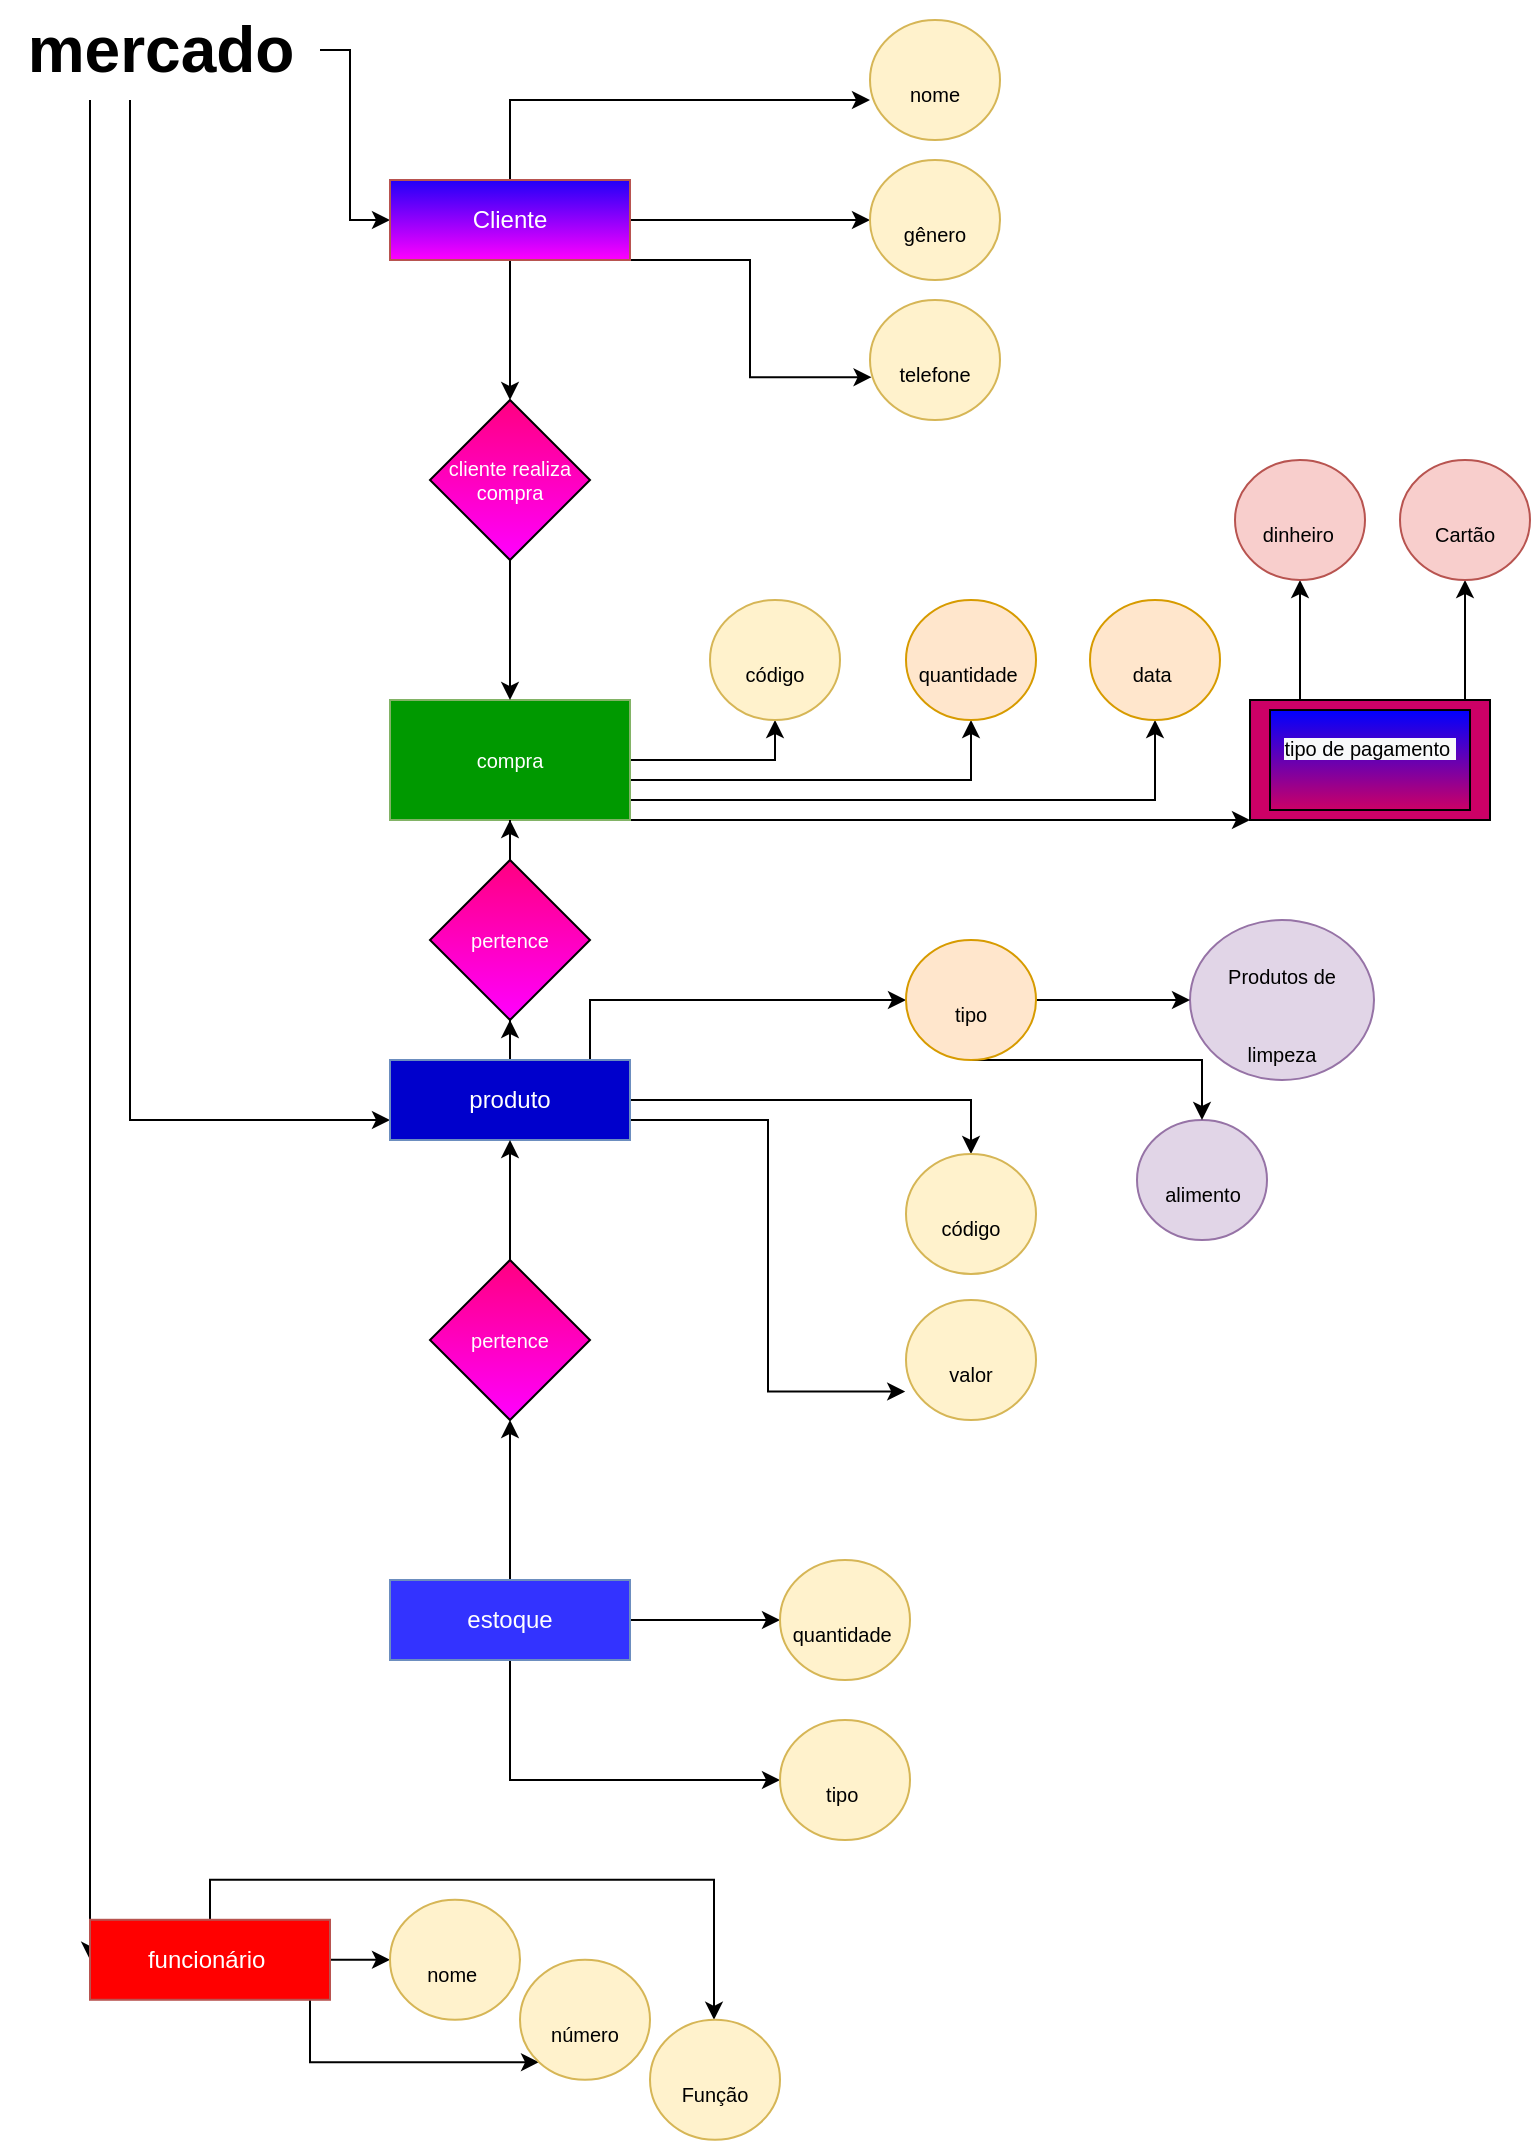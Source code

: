 <mxfile version="20.5.0" type="device"><diagram id="C5RBs43oDa-KdzZeNtuy" name="Page-1"><mxGraphModel dx="3858" dy="3607" grid="1" gridSize="10" guides="1" tooltips="1" connect="1" arrows="1" fold="1" page="1" pageScale="1" pageWidth="827" pageHeight="1169" math="0" shadow="0"><root><mxCell id="WIyWlLk6GJQsqaUBKTNV-0"/><mxCell id="WIyWlLk6GJQsqaUBKTNV-1" parent="WIyWlLk6GJQsqaUBKTNV-0"/><mxCell id="FaEuZEDlU63xyXVW9r_k-43" style="edgeStyle=orthogonalEdgeStyle;rounded=0;orthogonalLoop=1;jettySize=auto;html=1;entryX=0;entryY=0.5;entryDx=0;entryDy=0;fontSize=32;" edge="1" parent="WIyWlLk6GJQsqaUBKTNV-1" source="FaEuZEDlU63xyXVW9r_k-22" target="FaEuZEDlU63xyXVW9r_k-23"><mxGeometry relative="1" as="geometry"><Array as="points"><mxPoint x="-1460" y="-2295"/><mxPoint x="-1460" y="-2210"/></Array></mxGeometry></mxCell><mxCell id="FaEuZEDlU63xyXVW9r_k-48" style="edgeStyle=orthogonalEdgeStyle;rounded=0;orthogonalLoop=1;jettySize=auto;html=1;fontSize=32;entryX=0;entryY=0.75;entryDx=0;entryDy=0;" edge="1" parent="WIyWlLk6GJQsqaUBKTNV-1" source="FaEuZEDlU63xyXVW9r_k-22" target="FaEuZEDlU63xyXVW9r_k-37"><mxGeometry relative="1" as="geometry"><mxPoint x="-1440" y="-2030" as="targetPoint"/><Array as="points"><mxPoint x="-1570" y="-1760"/></Array></mxGeometry></mxCell><mxCell id="FaEuZEDlU63xyXVW9r_k-121" style="edgeStyle=orthogonalEdgeStyle;rounded=0;orthogonalLoop=1;jettySize=auto;html=1;entryX=0;entryY=0.5;entryDx=0;entryDy=0;fontSize=10;" edge="1" parent="WIyWlLk6GJQsqaUBKTNV-1" source="FaEuZEDlU63xyXVW9r_k-22" target="FaEuZEDlU63xyXVW9r_k-118"><mxGeometry relative="1" as="geometry"><Array as="points"><mxPoint x="-1590" y="-1530"/></Array></mxGeometry></mxCell><mxCell id="FaEuZEDlU63xyXVW9r_k-22" value="&lt;b&gt;mercado&lt;/b&gt;" style="text;html=1;align=center;verticalAlign=middle;resizable=0;points=[];autosize=1;strokeColor=none;fillColor=none;fontSize=32;" vertex="1" parent="WIyWlLk6GJQsqaUBKTNV-1"><mxGeometry x="-1635" y="-2320" width="160" height="50" as="geometry"/></mxCell><mxCell id="FaEuZEDlU63xyXVW9r_k-81" style="edgeStyle=orthogonalEdgeStyle;rounded=0;orthogonalLoop=1;jettySize=auto;html=1;entryX=0;entryY=0.667;entryDx=0;entryDy=0;entryPerimeter=0;fontSize=10;" edge="1" parent="WIyWlLk6GJQsqaUBKTNV-1" source="FaEuZEDlU63xyXVW9r_k-23" target="FaEuZEDlU63xyXVW9r_k-68"><mxGeometry relative="1" as="geometry"><Array as="points"><mxPoint x="-1380" y="-2270"/></Array></mxGeometry></mxCell><mxCell id="FaEuZEDlU63xyXVW9r_k-82" style="edgeStyle=orthogonalEdgeStyle;rounded=0;orthogonalLoop=1;jettySize=auto;html=1;fontSize=10;" edge="1" parent="WIyWlLk6GJQsqaUBKTNV-1" source="FaEuZEDlU63xyXVW9r_k-23" target="FaEuZEDlU63xyXVW9r_k-71"><mxGeometry relative="1" as="geometry"/></mxCell><mxCell id="FaEuZEDlU63xyXVW9r_k-83" style="edgeStyle=orthogonalEdgeStyle;rounded=0;orthogonalLoop=1;jettySize=auto;html=1;entryX=0.012;entryY=0.643;entryDx=0;entryDy=0;entryPerimeter=0;fontSize=10;" edge="1" parent="WIyWlLk6GJQsqaUBKTNV-1" source="FaEuZEDlU63xyXVW9r_k-23" target="FaEuZEDlU63xyXVW9r_k-72"><mxGeometry relative="1" as="geometry"><Array as="points"><mxPoint x="-1260" y="-2190"/><mxPoint x="-1260" y="-2131"/></Array></mxGeometry></mxCell><mxCell id="FaEuZEDlU63xyXVW9r_k-146" style="edgeStyle=orthogonalEdgeStyle;rounded=0;orthogonalLoop=1;jettySize=auto;html=1;entryX=0.5;entryY=0;entryDx=0;entryDy=0;fontSize=10;fontColor=#FFFFFF;" edge="1" parent="WIyWlLk6GJQsqaUBKTNV-1" source="FaEuZEDlU63xyXVW9r_k-23" target="FaEuZEDlU63xyXVW9r_k-145"><mxGeometry relative="1" as="geometry"/></mxCell><mxCell id="FaEuZEDlU63xyXVW9r_k-23" value="&lt;font color=&quot;#ffffff&quot;&gt;Cliente&lt;/font&gt;" style="rounded=0;whiteSpace=wrap;html=1;fillColor=#2100F8;strokeColor=#b85450;gradientColor=#FF00FF;" vertex="1" parent="WIyWlLk6GJQsqaUBKTNV-1"><mxGeometry x="-1440" y="-2230" width="120" height="40" as="geometry"/></mxCell><mxCell id="FaEuZEDlU63xyXVW9r_k-41" style="edgeStyle=orthogonalEdgeStyle;rounded=0;orthogonalLoop=1;jettySize=auto;html=1;entryX=0.5;entryY=0;entryDx=0;entryDy=0;fontSize=32;" edge="1" parent="WIyWlLk6GJQsqaUBKTNV-1" source="FaEuZEDlU63xyXVW9r_k-37" target="FaEuZEDlU63xyXVW9r_k-73"><mxGeometry relative="1" as="geometry"><mxPoint x="-1270" y="-1770" as="targetPoint"/></mxGeometry></mxCell><mxCell id="FaEuZEDlU63xyXVW9r_k-84" style="edgeStyle=orthogonalEdgeStyle;rounded=0;orthogonalLoop=1;jettySize=auto;html=1;entryX=-0.006;entryY=0.763;entryDx=0;entryDy=0;entryPerimeter=0;fontSize=10;" edge="1" parent="WIyWlLk6GJQsqaUBKTNV-1" source="FaEuZEDlU63xyXVW9r_k-37" target="FaEuZEDlU63xyXVW9r_k-74"><mxGeometry relative="1" as="geometry"><Array as="points"><mxPoint x="-1251" y="-1760"/><mxPoint x="-1251" y="-1624"/></Array></mxGeometry></mxCell><mxCell id="FaEuZEDlU63xyXVW9r_k-136" style="edgeStyle=orthogonalEdgeStyle;rounded=0;orthogonalLoop=1;jettySize=auto;html=1;fontSize=10;" edge="1" parent="WIyWlLk6GJQsqaUBKTNV-1" source="FaEuZEDlU63xyXVW9r_k-37" target="FaEuZEDlU63xyXVW9r_k-133"><mxGeometry relative="1" as="geometry"><Array as="points"><mxPoint x="-1340" y="-1820"/></Array></mxGeometry></mxCell><mxCell id="FaEuZEDlU63xyXVW9r_k-152" style="edgeStyle=orthogonalEdgeStyle;rounded=0;orthogonalLoop=1;jettySize=auto;html=1;entryX=0.5;entryY=1;entryDx=0;entryDy=0;fontSize=10;fontColor=#FFFFFF;" edge="1" parent="WIyWlLk6GJQsqaUBKTNV-1" source="FaEuZEDlU63xyXVW9r_k-37" target="FaEuZEDlU63xyXVW9r_k-151"><mxGeometry relative="1" as="geometry"/></mxCell><mxCell id="FaEuZEDlU63xyXVW9r_k-37" value="&lt;font color=&quot;#ffffff&quot;&gt;produto&lt;/font&gt;" style="rounded=0;whiteSpace=wrap;html=1;fillColor=#0000CC;strokeColor=#6c8ebf;" vertex="1" parent="WIyWlLk6GJQsqaUBKTNV-1"><mxGeometry x="-1440" y="-1790" width="120" height="40" as="geometry"/></mxCell><mxCell id="FaEuZEDlU63xyXVW9r_k-68" value="&lt;font size=&quot;1&quot;&gt;nome&lt;/font&gt;" style="ellipse;whiteSpace=wrap;html=1;fontSize=32;fillColor=#fff2cc;strokeColor=#d6b656;" vertex="1" parent="WIyWlLk6GJQsqaUBKTNV-1"><mxGeometry x="-1200" y="-2310" width="65" height="60" as="geometry"/></mxCell><mxCell id="FaEuZEDlU63xyXVW9r_k-71" value="&lt;font size=&quot;1&quot;&gt;gênero&lt;/font&gt;" style="ellipse;whiteSpace=wrap;html=1;fontSize=32;fillColor=#fff2cc;strokeColor=#d6b656;" vertex="1" parent="WIyWlLk6GJQsqaUBKTNV-1"><mxGeometry x="-1200" y="-2240" width="65" height="60" as="geometry"/></mxCell><mxCell id="FaEuZEDlU63xyXVW9r_k-72" value="&lt;font size=&quot;1&quot;&gt;telefone&lt;/font&gt;" style="ellipse;whiteSpace=wrap;html=1;fontSize=32;fillColor=#fff2cc;strokeColor=#d6b656;" vertex="1" parent="WIyWlLk6GJQsqaUBKTNV-1"><mxGeometry x="-1200" y="-2170" width="65" height="60" as="geometry"/></mxCell><mxCell id="FaEuZEDlU63xyXVW9r_k-73" value="&lt;font size=&quot;1&quot;&gt;código&lt;/font&gt;" style="ellipse;whiteSpace=wrap;html=1;fontSize=32;fillColor=#fff2cc;strokeColor=#d6b656;" vertex="1" parent="WIyWlLk6GJQsqaUBKTNV-1"><mxGeometry x="-1182" y="-1743" width="65" height="60" as="geometry"/></mxCell><mxCell id="FaEuZEDlU63xyXVW9r_k-74" value="&lt;font size=&quot;1&quot;&gt;valor&lt;/font&gt;" style="ellipse;whiteSpace=wrap;html=1;fontSize=32;fillColor=#fff2cc;strokeColor=#d6b656;" vertex="1" parent="WIyWlLk6GJQsqaUBKTNV-1"><mxGeometry x="-1182" y="-1670" width="65" height="60" as="geometry"/></mxCell><mxCell id="FaEuZEDlU63xyXVW9r_k-86" value="&lt;font size=&quot;1&quot;&gt;alimento&lt;/font&gt;" style="ellipse;whiteSpace=wrap;html=1;fontSize=32;fillColor=#e1d5e7;strokeColor=#9673a6;" vertex="1" parent="WIyWlLk6GJQsqaUBKTNV-1"><mxGeometry x="-1066.5" y="-1760" width="65" height="60" as="geometry"/></mxCell><mxCell id="FaEuZEDlU63xyXVW9r_k-87" value="&lt;font size=&quot;1&quot;&gt;Produtos de limpeza&lt;/font&gt;" style="ellipse;whiteSpace=wrap;html=1;fontSize=32;fillColor=#e1d5e7;strokeColor=#9673a6;" vertex="1" parent="WIyWlLk6GJQsqaUBKTNV-1"><mxGeometry x="-1040" y="-1860" width="92" height="80" as="geometry"/></mxCell><mxCell id="FaEuZEDlU63xyXVW9r_k-95" style="edgeStyle=orthogonalEdgeStyle;rounded=0;orthogonalLoop=1;jettySize=auto;html=1;entryX=0.5;entryY=1;entryDx=0;entryDy=0;fontSize=10;" edge="1" parent="WIyWlLk6GJQsqaUBKTNV-1" source="FaEuZEDlU63xyXVW9r_k-88" target="FaEuZEDlU63xyXVW9r_k-91"><mxGeometry relative="1" as="geometry"/></mxCell><mxCell id="FaEuZEDlU63xyXVW9r_k-96" style="edgeStyle=orthogonalEdgeStyle;rounded=0;orthogonalLoop=1;jettySize=auto;html=1;entryX=0.5;entryY=1;entryDx=0;entryDy=0;fontSize=10;" edge="1" parent="WIyWlLk6GJQsqaUBKTNV-1" source="FaEuZEDlU63xyXVW9r_k-88" target="FaEuZEDlU63xyXVW9r_k-92"><mxGeometry relative="1" as="geometry"><Array as="points"><mxPoint x="-1150" y="-1930"/></Array></mxGeometry></mxCell><mxCell id="FaEuZEDlU63xyXVW9r_k-97" style="edgeStyle=orthogonalEdgeStyle;rounded=0;orthogonalLoop=1;jettySize=auto;html=1;entryX=0.5;entryY=1;entryDx=0;entryDy=0;fontSize=10;" edge="1" parent="WIyWlLk6GJQsqaUBKTNV-1" source="FaEuZEDlU63xyXVW9r_k-88" target="FaEuZEDlU63xyXVW9r_k-93"><mxGeometry relative="1" as="geometry"><Array as="points"><mxPoint x="-1057" y="-1920"/></Array></mxGeometry></mxCell><mxCell id="FaEuZEDlU63xyXVW9r_k-100" style="edgeStyle=orthogonalEdgeStyle;rounded=0;orthogonalLoop=1;jettySize=auto;html=1;fontSize=10;" edge="1" parent="WIyWlLk6GJQsqaUBKTNV-1" source="FaEuZEDlU63xyXVW9r_k-88" target="FaEuZEDlU63xyXVW9r_k-99"><mxGeometry relative="1" as="geometry"><Array as="points"><mxPoint x="-1060" y="-1910"/><mxPoint x="-1060" y="-1910"/></Array></mxGeometry></mxCell><mxCell id="FaEuZEDlU63xyXVW9r_k-88" value="&lt;font color=&quot;#ffffff&quot;&gt;compra&lt;/font&gt;" style="rounded=0;whiteSpace=wrap;html=1;fontSize=10;fillColor=#009900;strokeColor=#82b366;" vertex="1" parent="WIyWlLk6GJQsqaUBKTNV-1"><mxGeometry x="-1440" y="-1970" width="120" height="60" as="geometry"/></mxCell><mxCell id="FaEuZEDlU63xyXVW9r_k-91" value="&lt;font size=&quot;1&quot;&gt;código&lt;/font&gt;" style="ellipse;whiteSpace=wrap;html=1;fontSize=32;fillColor=#fff2cc;strokeColor=#d6b656;" vertex="1" parent="WIyWlLk6GJQsqaUBKTNV-1"><mxGeometry x="-1280" y="-2020" width="65" height="60" as="geometry"/></mxCell><mxCell id="FaEuZEDlU63xyXVW9r_k-92" value="&lt;font size=&quot;1&quot;&gt;quantidade&amp;nbsp;&lt;/font&gt;" style="ellipse;whiteSpace=wrap;html=1;fontSize=32;fillColor=#ffe6cc;strokeColor=#d79b00;" vertex="1" parent="WIyWlLk6GJQsqaUBKTNV-1"><mxGeometry x="-1182" y="-2020" width="65" height="60" as="geometry"/></mxCell><mxCell id="FaEuZEDlU63xyXVW9r_k-93" value="&lt;font size=&quot;1&quot;&gt;data&amp;nbsp;&lt;/font&gt;" style="ellipse;whiteSpace=wrap;html=1;fontSize=32;fillColor=#ffe6cc;strokeColor=#d79b00;" vertex="1" parent="WIyWlLk6GJQsqaUBKTNV-1"><mxGeometry x="-1090" y="-2020" width="65" height="60" as="geometry"/></mxCell><mxCell id="FaEuZEDlU63xyXVW9r_k-113" style="edgeStyle=orthogonalEdgeStyle;rounded=0;orthogonalLoop=1;jettySize=auto;html=1;exitX=0.75;exitY=0;exitDx=0;exitDy=0;entryX=0.5;entryY=1;entryDx=0;entryDy=0;fontSize=10;" edge="1" parent="WIyWlLk6GJQsqaUBKTNV-1" source="FaEuZEDlU63xyXVW9r_k-99" target="FaEuZEDlU63xyXVW9r_k-102"><mxGeometry relative="1" as="geometry"><Array as="points"><mxPoint x="-902" y="-1970"/></Array></mxGeometry></mxCell><mxCell id="FaEuZEDlU63xyXVW9r_k-117" style="edgeStyle=orthogonalEdgeStyle;rounded=0;orthogonalLoop=1;jettySize=auto;html=1;fontSize=10;" edge="1" parent="WIyWlLk6GJQsqaUBKTNV-1" source="FaEuZEDlU63xyXVW9r_k-99" target="FaEuZEDlU63xyXVW9r_k-110"><mxGeometry relative="1" as="geometry"><Array as="points"><mxPoint x="-985" y="-1990"/><mxPoint x="-985" y="-1990"/></Array></mxGeometry></mxCell><mxCell id="FaEuZEDlU63xyXVW9r_k-99" value="" style="rounded=0;whiteSpace=wrap;html=1;fontSize=10;fillColor=#CC0066;" vertex="1" parent="WIyWlLk6GJQsqaUBKTNV-1"><mxGeometry x="-1010" y="-1970" width="120" height="60" as="geometry"/></mxCell><mxCell id="FaEuZEDlU63xyXVW9r_k-102" value="&lt;font size=&quot;1&quot;&gt;Cartão&lt;/font&gt;" style="ellipse;whiteSpace=wrap;html=1;fontSize=32;fillColor=#f8cecc;strokeColor=#b85450;" vertex="1" parent="WIyWlLk6GJQsqaUBKTNV-1"><mxGeometry x="-935" y="-2090" width="65" height="60" as="geometry"/></mxCell><mxCell id="FaEuZEDlU63xyXVW9r_k-103" value="&#10;&lt;span style=&quot;color: rgb(0, 0, 0); font-family: Helvetica; font-size: 10px; font-style: normal; font-variant-ligatures: normal; font-variant-caps: normal; font-weight: 400; letter-spacing: normal; orphans: 2; text-align: center; text-indent: 0px; text-transform: none; widows: 2; word-spacing: 0px; -webkit-text-stroke-width: 0px; background-color: rgb(248, 249, 250); text-decoration-thickness: initial; text-decoration-style: initial; text-decoration-color: initial; float: none; display: inline !important;&quot;&gt;tipo de pagamento&amp;nbsp;&lt;/span&gt;&#10;&#10;" style="rounded=0;whiteSpace=wrap;html=1;fontSize=10;gradientColor=#CC0066;fillColor=#0000FF;" vertex="1" parent="WIyWlLk6GJQsqaUBKTNV-1"><mxGeometry x="-1000" y="-1965" width="100" height="50" as="geometry"/></mxCell><mxCell id="FaEuZEDlU63xyXVW9r_k-110" value="&lt;font size=&quot;1&quot;&gt;dinheiro&amp;nbsp;&lt;/font&gt;" style="ellipse;whiteSpace=wrap;html=1;fontSize=32;fillColor=#f8cecc;strokeColor=#b85450;" vertex="1" parent="WIyWlLk6GJQsqaUBKTNV-1"><mxGeometry x="-1017.5" y="-2090" width="65" height="60" as="geometry"/></mxCell><mxCell id="FaEuZEDlU63xyXVW9r_k-129" style="edgeStyle=orthogonalEdgeStyle;rounded=0;orthogonalLoop=1;jettySize=auto;html=1;entryX=0;entryY=0.5;entryDx=0;entryDy=0;fontSize=10;" edge="1" parent="WIyWlLk6GJQsqaUBKTNV-1" source="FaEuZEDlU63xyXVW9r_k-118" target="FaEuZEDlU63xyXVW9r_k-125"><mxGeometry relative="1" as="geometry"/></mxCell><mxCell id="FaEuZEDlU63xyXVW9r_k-130" style="edgeStyle=orthogonalEdgeStyle;rounded=0;orthogonalLoop=1;jettySize=auto;html=1;entryX=0;entryY=1;entryDx=0;entryDy=0;fontSize=10;" edge="1" parent="WIyWlLk6GJQsqaUBKTNV-1" source="FaEuZEDlU63xyXVW9r_k-118" target="FaEuZEDlU63xyXVW9r_k-126"><mxGeometry relative="1" as="geometry"><Array as="points"><mxPoint x="-1480" y="-1289.11"/></Array></mxGeometry></mxCell><mxCell id="FaEuZEDlU63xyXVW9r_k-132" style="edgeStyle=orthogonalEdgeStyle;rounded=0;orthogonalLoop=1;jettySize=auto;html=1;fontSize=10;" edge="1" parent="WIyWlLk6GJQsqaUBKTNV-1" source="FaEuZEDlU63xyXVW9r_k-118" target="FaEuZEDlU63xyXVW9r_k-128"><mxGeometry relative="1" as="geometry"><Array as="points"><mxPoint x="-1530" y="-1380.11"/><mxPoint x="-1278" y="-1380.11"/></Array></mxGeometry></mxCell><mxCell id="FaEuZEDlU63xyXVW9r_k-118" value="&lt;font color=&quot;#ffffff&quot;&gt;funcionário&amp;nbsp;&lt;/font&gt;" style="rounded=0;whiteSpace=wrap;html=1;fillColor=#FF0000;strokeColor=#b85450;" vertex="1" parent="WIyWlLk6GJQsqaUBKTNV-1"><mxGeometry x="-1590" y="-1360.11" width="120" height="40" as="geometry"/></mxCell><mxCell id="FaEuZEDlU63xyXVW9r_k-125" value="&lt;font size=&quot;1&quot;&gt;nome&amp;nbsp;&lt;/font&gt;" style="ellipse;whiteSpace=wrap;html=1;fontSize=32;fillColor=#fff2cc;strokeColor=#d6b656;" vertex="1" parent="WIyWlLk6GJQsqaUBKTNV-1"><mxGeometry x="-1440" y="-1370.11" width="65" height="60" as="geometry"/></mxCell><mxCell id="FaEuZEDlU63xyXVW9r_k-126" value="&lt;font size=&quot;1&quot;&gt;número&lt;/font&gt;" style="ellipse;whiteSpace=wrap;html=1;fontSize=32;fillColor=#fff2cc;strokeColor=#d6b656;" vertex="1" parent="WIyWlLk6GJQsqaUBKTNV-1"><mxGeometry x="-1375" y="-1340.11" width="65" height="60" as="geometry"/></mxCell><mxCell id="FaEuZEDlU63xyXVW9r_k-128" value="&lt;font size=&quot;1&quot;&gt;Função&lt;/font&gt;" style="ellipse;whiteSpace=wrap;html=1;fontSize=32;fillColor=#fff2cc;strokeColor=#d6b656;" vertex="1" parent="WIyWlLk6GJQsqaUBKTNV-1"><mxGeometry x="-1310" y="-1310.11" width="65" height="60" as="geometry"/></mxCell><mxCell id="FaEuZEDlU63xyXVW9r_k-134" style="edgeStyle=orthogonalEdgeStyle;rounded=0;orthogonalLoop=1;jettySize=auto;html=1;entryX=0;entryY=0.5;entryDx=0;entryDy=0;fontSize=10;" edge="1" parent="WIyWlLk6GJQsqaUBKTNV-1" source="FaEuZEDlU63xyXVW9r_k-133" target="FaEuZEDlU63xyXVW9r_k-87"><mxGeometry relative="1" as="geometry"/></mxCell><mxCell id="FaEuZEDlU63xyXVW9r_k-135" style="edgeStyle=orthogonalEdgeStyle;rounded=0;orthogonalLoop=1;jettySize=auto;html=1;fontSize=10;" edge="1" parent="WIyWlLk6GJQsqaUBKTNV-1" source="FaEuZEDlU63xyXVW9r_k-133" target="FaEuZEDlU63xyXVW9r_k-86"><mxGeometry relative="1" as="geometry"><Array as="points"><mxPoint x="-1034" y="-1790"/></Array></mxGeometry></mxCell><mxCell id="FaEuZEDlU63xyXVW9r_k-133" value="&lt;font size=&quot;1&quot;&gt;tipo&lt;/font&gt;" style="ellipse;whiteSpace=wrap;html=1;fontSize=32;fillColor=#ffe6cc;strokeColor=#d79b00;" vertex="1" parent="WIyWlLk6GJQsqaUBKTNV-1"><mxGeometry x="-1182" y="-1850" width="65" height="60" as="geometry"/></mxCell><mxCell id="FaEuZEDlU63xyXVW9r_k-143" style="edgeStyle=orthogonalEdgeStyle;rounded=0;orthogonalLoop=1;jettySize=auto;html=1;fontSize=10;fontColor=#FFFFFF;" edge="1" parent="WIyWlLk6GJQsqaUBKTNV-1" source="FaEuZEDlU63xyXVW9r_k-137" target="FaEuZEDlU63xyXVW9r_k-141"><mxGeometry relative="1" as="geometry"/></mxCell><mxCell id="FaEuZEDlU63xyXVW9r_k-144" style="edgeStyle=orthogonalEdgeStyle;rounded=0;orthogonalLoop=1;jettySize=auto;html=1;entryX=0;entryY=0.5;entryDx=0;entryDy=0;fontSize=10;fontColor=#FFFFFF;" edge="1" parent="WIyWlLk6GJQsqaUBKTNV-1" source="FaEuZEDlU63xyXVW9r_k-137" target="FaEuZEDlU63xyXVW9r_k-142"><mxGeometry relative="1" as="geometry"><Array as="points"><mxPoint x="-1380" y="-1430"/></Array></mxGeometry></mxCell><mxCell id="FaEuZEDlU63xyXVW9r_k-155" style="edgeStyle=orthogonalEdgeStyle;rounded=0;orthogonalLoop=1;jettySize=auto;html=1;entryX=0.5;entryY=1;entryDx=0;entryDy=0;fontSize=10;fontColor=#FFFFFF;" edge="1" parent="WIyWlLk6GJQsqaUBKTNV-1" source="FaEuZEDlU63xyXVW9r_k-137" target="FaEuZEDlU63xyXVW9r_k-154"><mxGeometry relative="1" as="geometry"/></mxCell><mxCell id="FaEuZEDlU63xyXVW9r_k-137" value="&lt;font color=&quot;#ffffff&quot;&gt;estoque&lt;/font&gt;" style="rounded=0;whiteSpace=wrap;html=1;fillColor=#3333FF;strokeColor=#6c8ebf;" vertex="1" parent="WIyWlLk6GJQsqaUBKTNV-1"><mxGeometry x="-1440" y="-1530" width="120" height="40" as="geometry"/></mxCell><mxCell id="FaEuZEDlU63xyXVW9r_k-141" value="&lt;font size=&quot;1&quot;&gt;quantidade&amp;nbsp;&lt;/font&gt;" style="ellipse;whiteSpace=wrap;html=1;fontSize=32;fillColor=#fff2cc;strokeColor=#d6b656;" vertex="1" parent="WIyWlLk6GJQsqaUBKTNV-1"><mxGeometry x="-1245" y="-1540" width="65" height="60" as="geometry"/></mxCell><mxCell id="FaEuZEDlU63xyXVW9r_k-142" value="&lt;font size=&quot;1&quot;&gt;tipo&amp;nbsp;&lt;/font&gt;" style="ellipse;whiteSpace=wrap;html=1;fontSize=32;fillColor=#fff2cc;strokeColor=#d6b656;" vertex="1" parent="WIyWlLk6GJQsqaUBKTNV-1"><mxGeometry x="-1245" y="-1460" width="65" height="60" as="geometry"/></mxCell><mxCell id="FaEuZEDlU63xyXVW9r_k-147" style="edgeStyle=orthogonalEdgeStyle;rounded=0;orthogonalLoop=1;jettySize=auto;html=1;fontSize=10;fontColor=#FFFFFF;" edge="1" parent="WIyWlLk6GJQsqaUBKTNV-1" source="FaEuZEDlU63xyXVW9r_k-145" target="FaEuZEDlU63xyXVW9r_k-88"><mxGeometry relative="1" as="geometry"/></mxCell><mxCell id="FaEuZEDlU63xyXVW9r_k-145" value="cliente realiza compra" style="rhombus;whiteSpace=wrap;html=1;fontSize=10;fontColor=#FFFFFF;fillColor=#FF0080;gradientColor=#FF00FF;" vertex="1" parent="WIyWlLk6GJQsqaUBKTNV-1"><mxGeometry x="-1420" y="-2120" width="80" height="80" as="geometry"/></mxCell><mxCell id="FaEuZEDlU63xyXVW9r_k-153" style="edgeStyle=orthogonalEdgeStyle;rounded=0;orthogonalLoop=1;jettySize=auto;html=1;entryX=0.5;entryY=1;entryDx=0;entryDy=0;fontSize=10;fontColor=#FFFFFF;" edge="1" parent="WIyWlLk6GJQsqaUBKTNV-1" source="FaEuZEDlU63xyXVW9r_k-151" target="FaEuZEDlU63xyXVW9r_k-88"><mxGeometry relative="1" as="geometry"/></mxCell><mxCell id="FaEuZEDlU63xyXVW9r_k-151" value="&amp;nbsp;pertence&amp;nbsp;" style="rhombus;whiteSpace=wrap;html=1;fontSize=10;fontColor=#FFFFFF;fillColor=#FF0080;gradientColor=#FF00FF;" vertex="1" parent="WIyWlLk6GJQsqaUBKTNV-1"><mxGeometry x="-1420" y="-1890" width="80" height="80" as="geometry"/></mxCell><mxCell id="FaEuZEDlU63xyXVW9r_k-156" style="edgeStyle=orthogonalEdgeStyle;rounded=0;orthogonalLoop=1;jettySize=auto;html=1;entryX=0.5;entryY=1;entryDx=0;entryDy=0;fontSize=10;fontColor=#FFFFFF;" edge="1" parent="WIyWlLk6GJQsqaUBKTNV-1" source="FaEuZEDlU63xyXVW9r_k-154" target="FaEuZEDlU63xyXVW9r_k-37"><mxGeometry relative="1" as="geometry"/></mxCell><mxCell id="FaEuZEDlU63xyXVW9r_k-154" value="&amp;nbsp;pertence&amp;nbsp;" style="rhombus;whiteSpace=wrap;html=1;fontSize=10;fontColor=#FFFFFF;fillColor=#FF0080;gradientColor=#FF00FF;" vertex="1" parent="WIyWlLk6GJQsqaUBKTNV-1"><mxGeometry x="-1420" y="-1690" width="80" height="80" as="geometry"/></mxCell></root></mxGraphModel></diagram></mxfile>